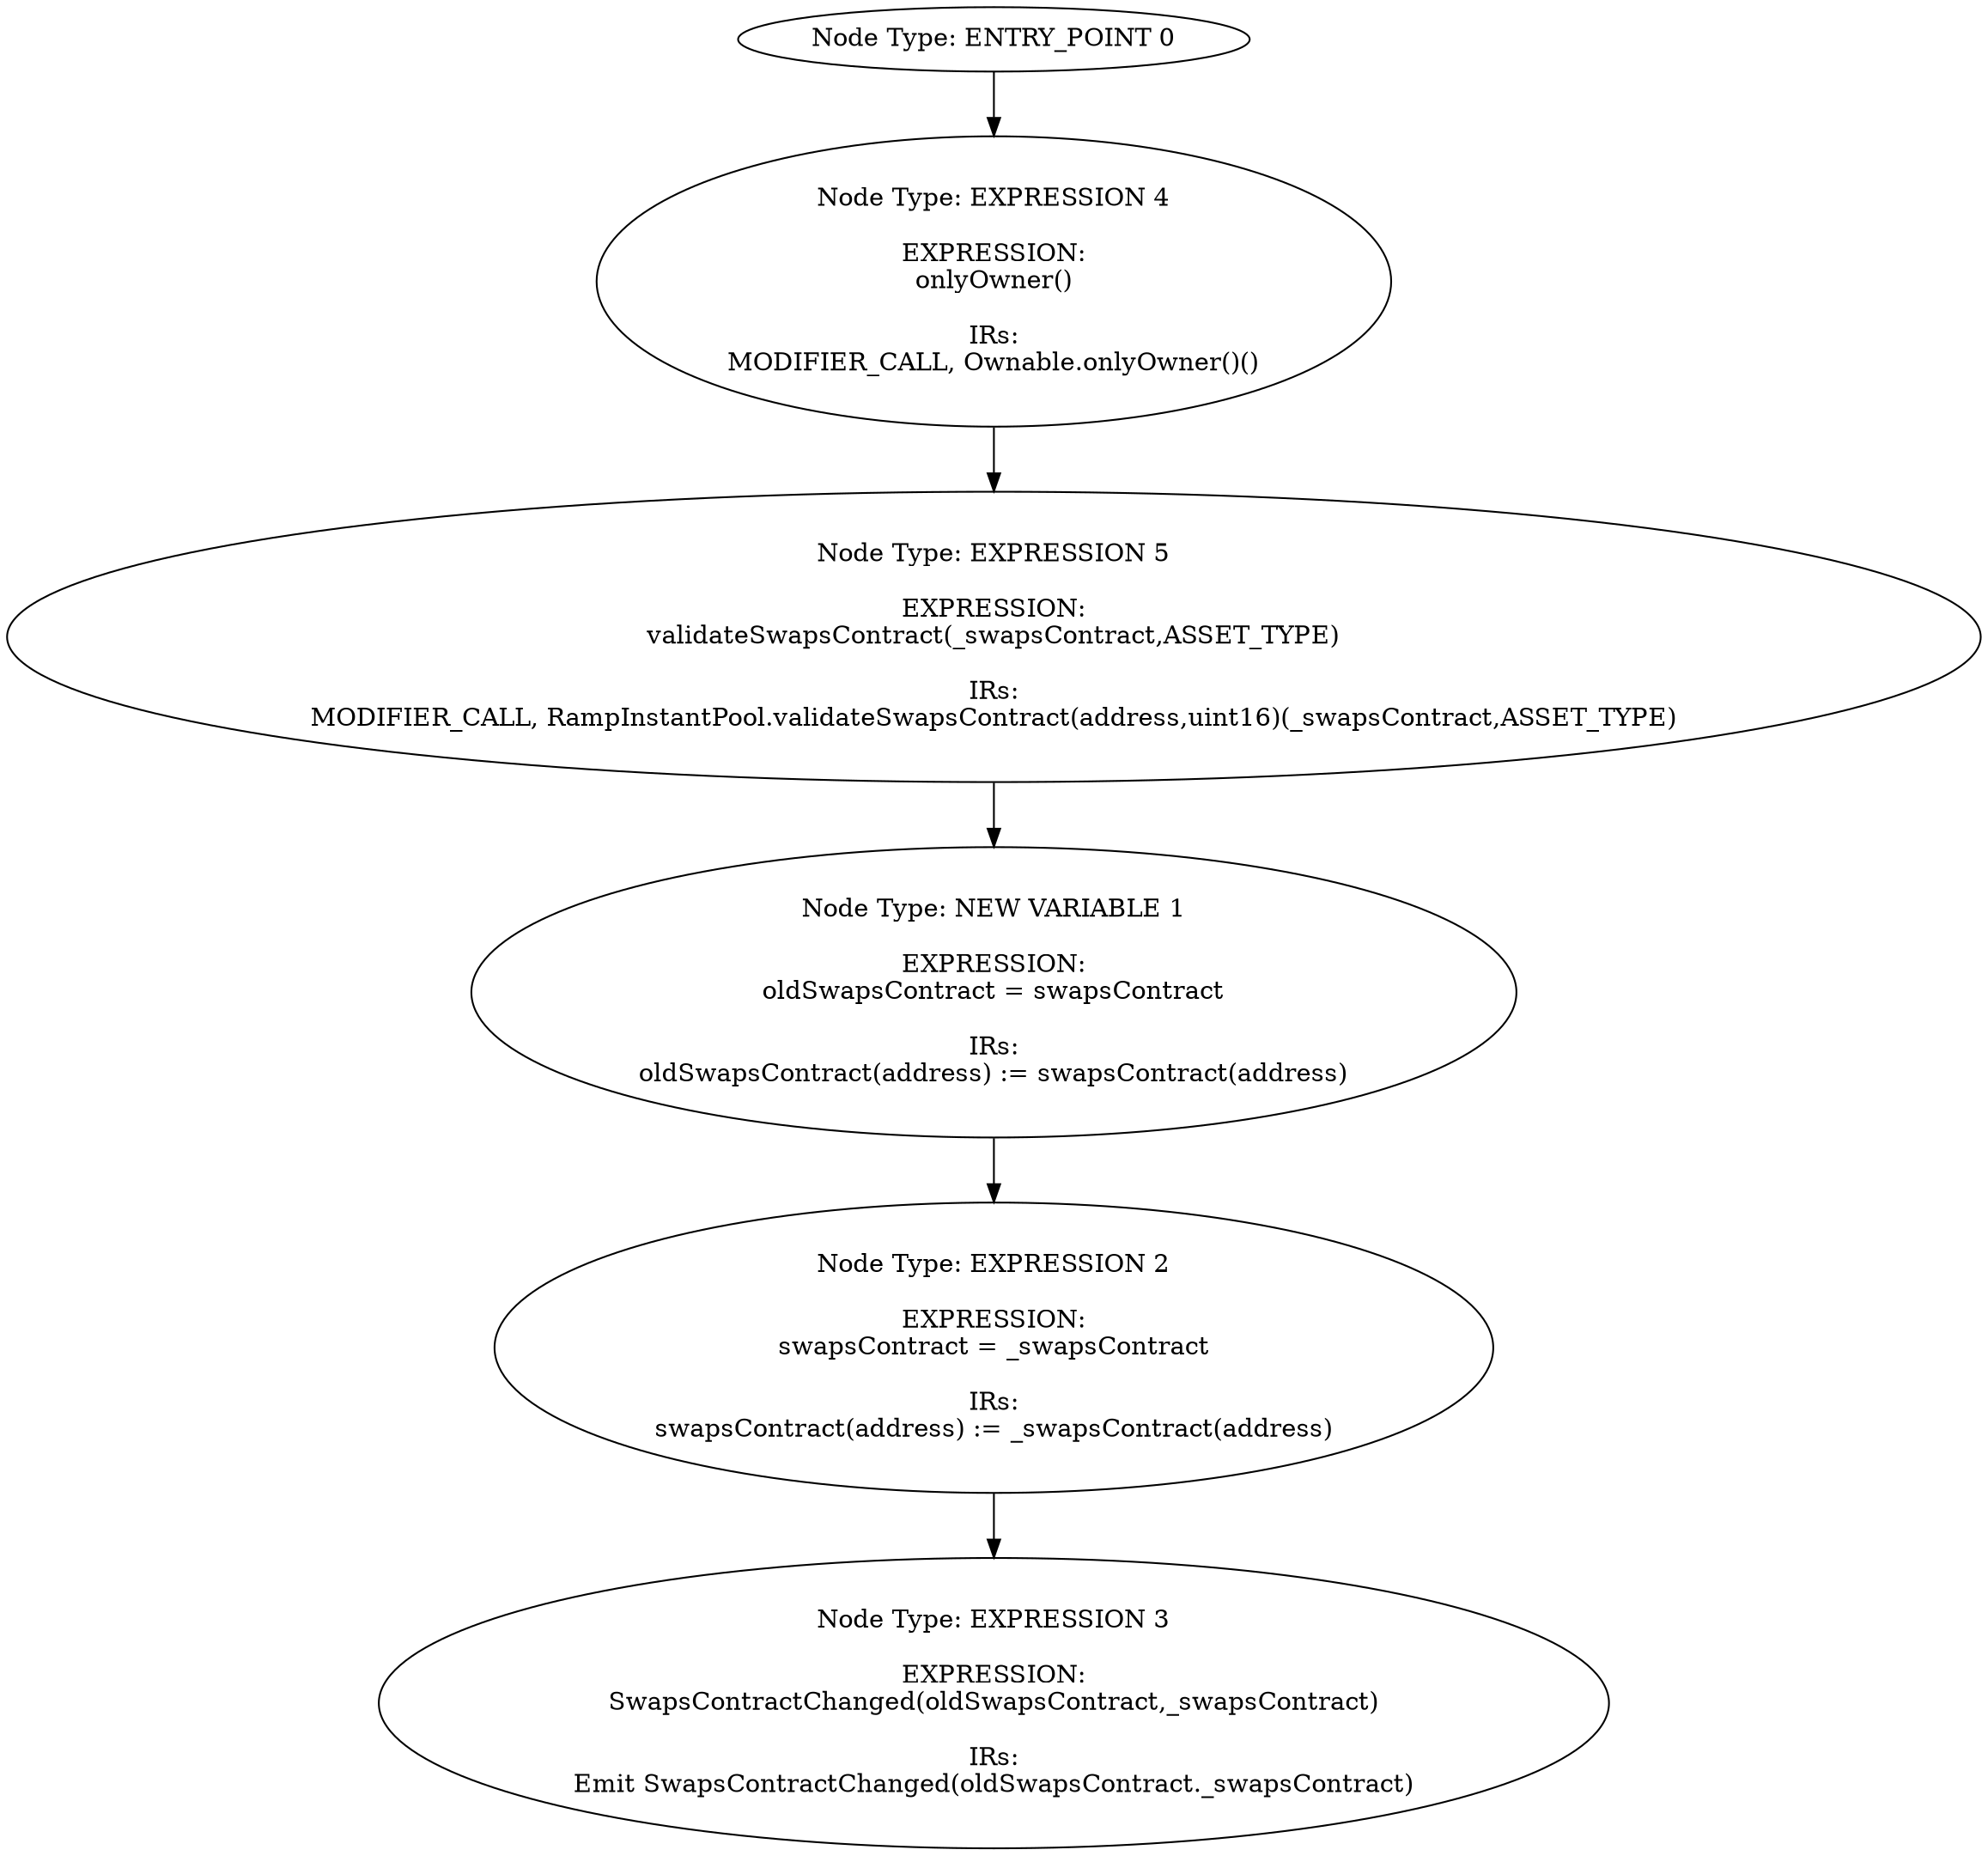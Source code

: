 digraph{
0[label="Node Type: ENTRY_POINT 0
"];
0->4;
1[label="Node Type: NEW VARIABLE 1

EXPRESSION:
oldSwapsContract = swapsContract

IRs:
oldSwapsContract(address) := swapsContract(address)"];
1->2;
2[label="Node Type: EXPRESSION 2

EXPRESSION:
swapsContract = _swapsContract

IRs:
swapsContract(address) := _swapsContract(address)"];
2->3;
3[label="Node Type: EXPRESSION 3

EXPRESSION:
SwapsContractChanged(oldSwapsContract,_swapsContract)

IRs:
Emit SwapsContractChanged(oldSwapsContract._swapsContract)"];
4[label="Node Type: EXPRESSION 4

EXPRESSION:
onlyOwner()

IRs:
MODIFIER_CALL, Ownable.onlyOwner()()"];
4->5;
5[label="Node Type: EXPRESSION 5

EXPRESSION:
validateSwapsContract(_swapsContract,ASSET_TYPE)

IRs:
MODIFIER_CALL, RampInstantPool.validateSwapsContract(address,uint16)(_swapsContract,ASSET_TYPE)"];
5->1;
}
